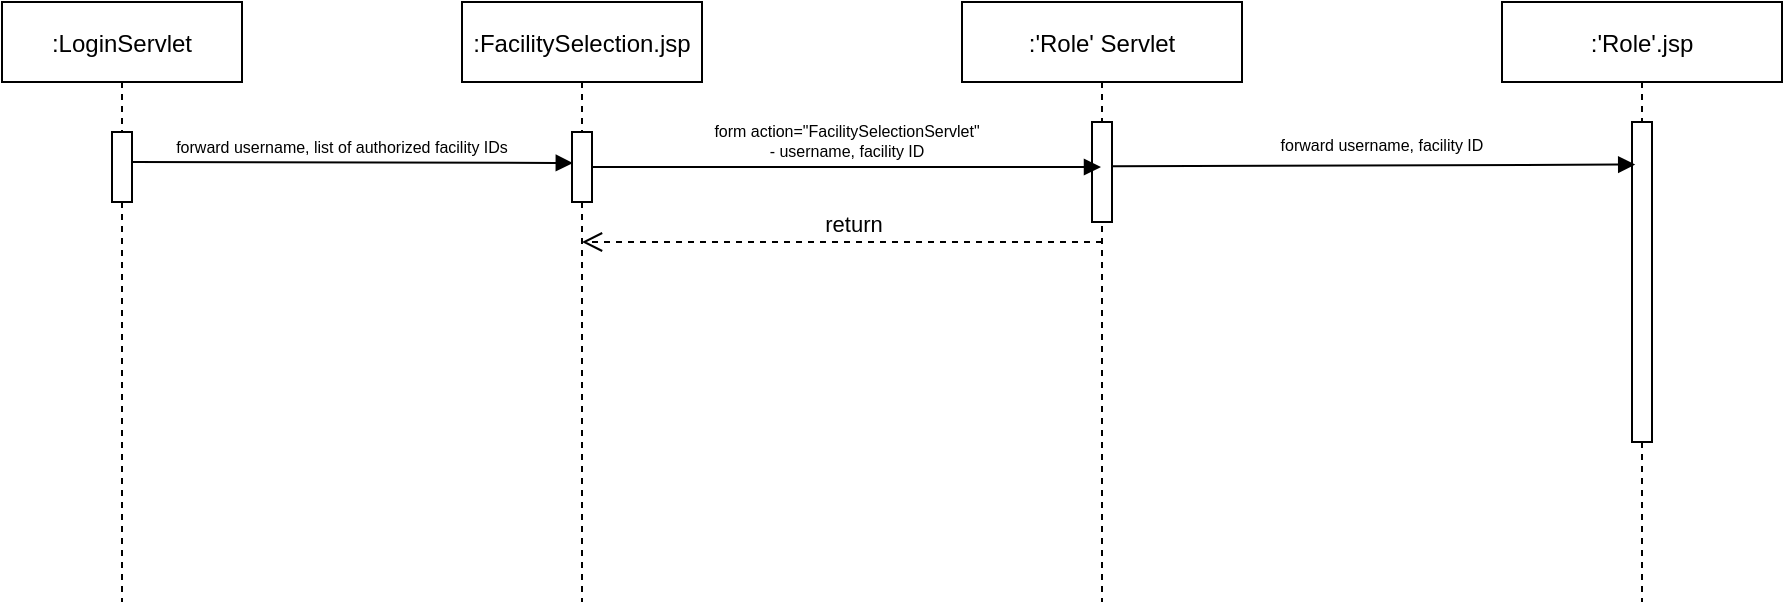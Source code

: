 <mxfile version="18.1.3" type="github">
  <diagram id="kgpKYQtTHZ0yAKxKKP6v" name="Page-1">
    <mxGraphModel dx="1270" dy="308" grid="1" gridSize="10" guides="1" tooltips="1" connect="1" arrows="1" fold="1" page="1" pageScale="1" pageWidth="850" pageHeight="1100" math="0" shadow="0">
      <root>
        <mxCell id="0" />
        <mxCell id="1" parent="0" />
        <mxCell id="3nuBFxr9cyL0pnOWT2aG-1" value=":FacilitySelection.jsp" style="shape=umlLifeline;perimeter=lifelinePerimeter;container=1;collapsible=0;recursiveResize=0;rounded=0;shadow=0;strokeWidth=1;" parent="1" vertex="1">
          <mxGeometry x="80" y="80" width="120" height="300" as="geometry" />
        </mxCell>
        <mxCell id="3nuBFxr9cyL0pnOWT2aG-2" value="" style="points=[];perimeter=orthogonalPerimeter;rounded=0;shadow=0;strokeWidth=1;" parent="3nuBFxr9cyL0pnOWT2aG-1" vertex="1">
          <mxGeometry x="55" y="65" width="10" height="35" as="geometry" />
        </mxCell>
        <mxCell id="3nuBFxr9cyL0pnOWT2aG-5" value=":&#39;Role&#39; Servlet" style="shape=umlLifeline;perimeter=lifelinePerimeter;container=1;collapsible=0;recursiveResize=0;rounded=0;shadow=0;strokeWidth=1;" parent="1" vertex="1">
          <mxGeometry x="330" y="80" width="140" height="300" as="geometry" />
        </mxCell>
        <mxCell id="3nuBFxr9cyL0pnOWT2aG-6" value="" style="points=[];perimeter=orthogonalPerimeter;rounded=0;shadow=0;strokeWidth=1;" parent="3nuBFxr9cyL0pnOWT2aG-5" vertex="1">
          <mxGeometry x="65" y="60" width="10" height="50" as="geometry" />
        </mxCell>
        <mxCell id="3nuBFxr9cyL0pnOWT2aG-7" value="return" style="verticalAlign=bottom;endArrow=open;dashed=1;endSize=8;shadow=0;strokeWidth=1;entryX=0.5;entryY=0.4;entryDx=0;entryDy=0;entryPerimeter=0;exitX=0.5;exitY=0.4;exitDx=0;exitDy=0;exitPerimeter=0;" parent="1" source="3nuBFxr9cyL0pnOWT2aG-5" target="3nuBFxr9cyL0pnOWT2aG-1" edge="1">
          <mxGeometry x="-0.046" relative="1" as="geometry">
            <mxPoint x="275" y="236" as="targetPoint" />
            <Array as="points">
              <mxPoint x="230" y="200" />
            </Array>
            <mxPoint as="offset" />
            <mxPoint x="370" y="200" as="sourcePoint" />
          </mxGeometry>
        </mxCell>
        <mxCell id="3nuBFxr9cyL0pnOWT2aG-8" value="form action=&quot;FacilitySelectionServlet&quot; &#xa;- username, facility ID" style="verticalAlign=bottom;endArrow=block;shadow=0;strokeWidth=1;fontSize=8;" parent="1" source="3nuBFxr9cyL0pnOWT2aG-2" target="3nuBFxr9cyL0pnOWT2aG-5" edge="1">
          <mxGeometry relative="1" as="geometry">
            <mxPoint x="275" y="160" as="sourcePoint" />
          </mxGeometry>
        </mxCell>
        <mxCell id="nqSBcZyy9lZg2qwpTynM-3" value=":LoginServlet" style="shape=umlLifeline;perimeter=lifelinePerimeter;container=1;collapsible=0;recursiveResize=0;rounded=0;shadow=0;strokeWidth=1;" parent="1" vertex="1">
          <mxGeometry x="-150" y="80" width="120" height="300" as="geometry" />
        </mxCell>
        <mxCell id="nqSBcZyy9lZg2qwpTynM-4" value="" style="points=[];perimeter=orthogonalPerimeter;rounded=0;shadow=0;strokeWidth=1;" parent="nqSBcZyy9lZg2qwpTynM-3" vertex="1">
          <mxGeometry x="55" y="65" width="10" height="35" as="geometry" />
        </mxCell>
        <mxCell id="nqSBcZyy9lZg2qwpTynM-5" value="forward username, list of authorized facility IDs" style="verticalAlign=bottom;endArrow=block;entryX=0.04;entryY=0.443;shadow=0;strokeWidth=1;fontSize=8;entryDx=0;entryDy=0;entryPerimeter=0;exitX=1;exitY=0.429;exitDx=0;exitDy=0;exitPerimeter=0;" parent="1" source="nqSBcZyy9lZg2qwpTynM-4" target="3nuBFxr9cyL0pnOWT2aG-2" edge="1">
          <mxGeometry x="-0.047" relative="1" as="geometry">
            <mxPoint x="-85" y="170.0" as="sourcePoint" />
            <mxPoint x="135" y="170.0" as="targetPoint" />
            <mxPoint as="offset" />
          </mxGeometry>
        </mxCell>
        <mxCell id="3E_2wf93eygL7nWRhB4J-1" value=":&#39;Role&#39;.jsp" style="shape=umlLifeline;perimeter=lifelinePerimeter;container=1;collapsible=0;recursiveResize=0;rounded=0;shadow=0;strokeWidth=1;" vertex="1" parent="1">
          <mxGeometry x="600" y="80" width="140" height="300" as="geometry" />
        </mxCell>
        <mxCell id="3E_2wf93eygL7nWRhB4J-2" value="" style="points=[];perimeter=orthogonalPerimeter;rounded=0;shadow=0;strokeWidth=1;" vertex="1" parent="3E_2wf93eygL7nWRhB4J-1">
          <mxGeometry x="65" y="60" width="10" height="160" as="geometry" />
        </mxCell>
        <mxCell id="3E_2wf93eygL7nWRhB4J-4" value="forward username, facility ID" style="verticalAlign=bottom;endArrow=block;shadow=0;strokeWidth=1;fontSize=8;entryX=0.16;entryY=0.133;entryDx=0;entryDy=0;entryPerimeter=0;" edge="1" parent="3E_2wf93eygL7nWRhB4J-1" target="3E_2wf93eygL7nWRhB4J-2">
          <mxGeometry x="0.032" y="2" relative="1" as="geometry">
            <mxPoint x="-195" y="82.16" as="sourcePoint" />
            <mxPoint x="59.5" y="82.16" as="targetPoint" />
            <mxPoint as="offset" />
          </mxGeometry>
        </mxCell>
      </root>
    </mxGraphModel>
  </diagram>
</mxfile>
